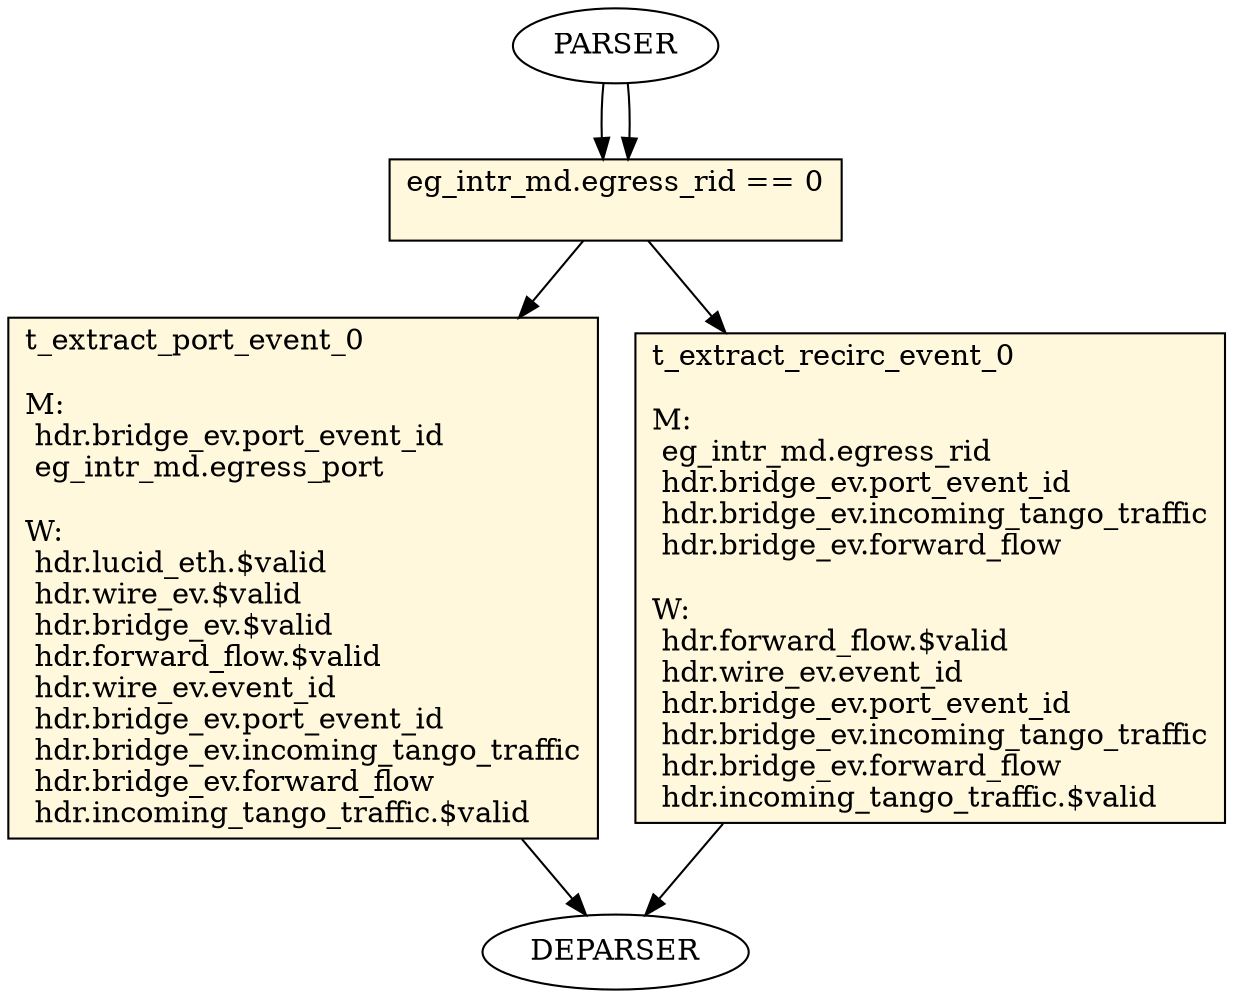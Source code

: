 digraph egress {
cond_2 [ shape=record, style="filled", fillcolor=cornsilk, label="eg_intr_md.egress_rid == 0\l\l
 "];
t_extract_port_event_0 [ shape=record, style="filled", fillcolor=cornsilk, label="t_extract_port_event_0\l\l
M:\l
 hdr.bridge_ev.port_event_id\l
 eg_intr_md.egress_port\l
\lW:\l
 hdr.lucid_eth.$valid\l
 hdr.wire_ev.$valid\l
 hdr.bridge_ev.$valid\l
 hdr.forward_flow.$valid\l
 hdr.wire_ev.event_id\l
 hdr.bridge_ev.port_event_id\l
 hdr.bridge_ev.incoming_tango_traffic\l
 hdr.bridge_ev.forward_flow\l
 hdr.incoming_tango_traffic.$valid\l
 "];
t_extract_recirc_event_0 [ shape=record, style="filled", fillcolor=cornsilk, label="t_extract_recirc_event_0\l\l
M:\l
 eg_intr_md.egress_rid\l
 hdr.bridge_ev.port_event_id\l
 hdr.bridge_ev.incoming_tango_traffic\l
 hdr.bridge_ev.forward_flow\l
\lW:\l
 hdr.forward_flow.$valid\l
 hdr.wire_ev.event_id\l
 hdr.bridge_ev.port_event_id\l
 hdr.bridge_ev.incoming_tango_traffic\l
 hdr.bridge_ev.forward_flow\l
 hdr.incoming_tango_traffic.$valid\l
 "];
    PARSER -> cond_2
    cond_2 -> t_extract_port_event_0
    PARSER -> cond_2
    cond_2 -> t_extract_recirc_event_0
    t_extract_port_event_0 -> DEPARSER
    t_extract_recirc_event_0 -> DEPARSER
}

